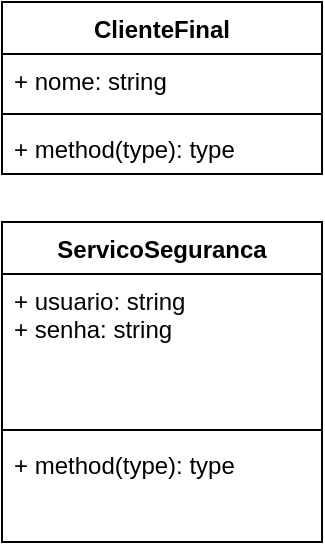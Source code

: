 <mxfile version="10.7.9" type="onedrive"><diagram id="Ir2gcveopv52SjUQmqIa" name="Page-1"><mxGraphModel dx="840" dy="423" grid="1" gridSize="10" guides="1" tooltips="1" connect="1" arrows="1" fold="1" page="1" pageScale="1" pageWidth="827" pageHeight="1169" math="0" shadow="0"><root><mxCell id="0"/><mxCell id="1" parent="0"/><mxCell id="PrLk6xdYQQSdWP0KcxFm-1" value="ClienteFinal" style="swimlane;fontStyle=1;align=center;verticalAlign=top;childLayout=stackLayout;horizontal=1;startSize=26;horizontalStack=0;resizeParent=1;resizeParentMax=0;resizeLast=0;collapsible=1;marginBottom=0;" vertex="1" parent="1"><mxGeometry x="140" y="80" width="160" height="86" as="geometry"><mxRectangle x="140" y="80" width="100" height="26" as="alternateBounds"/></mxGeometry></mxCell><mxCell id="PrLk6xdYQQSdWP0KcxFm-2" value="+ nome: string&#10;&#10;" style="text;strokeColor=none;fillColor=none;align=left;verticalAlign=top;spacingLeft=4;spacingRight=4;overflow=hidden;rotatable=0;points=[[0,0.5],[1,0.5]];portConstraint=eastwest;" vertex="1" parent="PrLk6xdYQQSdWP0KcxFm-1"><mxGeometry y="26" width="160" height="26" as="geometry"/></mxCell><mxCell id="PrLk6xdYQQSdWP0KcxFm-3" value="" style="line;strokeWidth=1;fillColor=none;align=left;verticalAlign=middle;spacingTop=-1;spacingLeft=3;spacingRight=3;rotatable=0;labelPosition=right;points=[];portConstraint=eastwest;" vertex="1" parent="PrLk6xdYQQSdWP0KcxFm-1"><mxGeometry y="52" width="160" height="8" as="geometry"/></mxCell><mxCell id="PrLk6xdYQQSdWP0KcxFm-4" value="+ method(type): type" style="text;strokeColor=none;fillColor=none;align=left;verticalAlign=top;spacingLeft=4;spacingRight=4;overflow=hidden;rotatable=0;points=[[0,0.5],[1,0.5]];portConstraint=eastwest;" vertex="1" parent="PrLk6xdYQQSdWP0KcxFm-1"><mxGeometry y="60" width="160" height="26" as="geometry"/></mxCell><mxCell id="PrLk6xdYQQSdWP0KcxFm-5" value="ServicoSeguranca" style="swimlane;fontStyle=1;align=center;verticalAlign=top;childLayout=stackLayout;horizontal=1;startSize=26;horizontalStack=0;resizeParent=1;resizeParentMax=0;resizeLast=0;collapsible=1;marginBottom=0;" vertex="1" parent="1"><mxGeometry x="140" y="190" width="160" height="160" as="geometry"/></mxCell><mxCell id="PrLk6xdYQQSdWP0KcxFm-6" value="+ usuario: string&#10;+ senha: string&#10;" style="text;strokeColor=none;fillColor=none;align=left;verticalAlign=top;spacingLeft=4;spacingRight=4;overflow=hidden;rotatable=0;points=[[0,0.5],[1,0.5]];portConstraint=eastwest;" vertex="1" parent="PrLk6xdYQQSdWP0KcxFm-5"><mxGeometry y="26" width="160" height="74" as="geometry"/></mxCell><mxCell id="PrLk6xdYQQSdWP0KcxFm-7" value="" style="line;strokeWidth=1;fillColor=none;align=left;verticalAlign=middle;spacingTop=-1;spacingLeft=3;spacingRight=3;rotatable=0;labelPosition=right;points=[];portConstraint=eastwest;" vertex="1" parent="PrLk6xdYQQSdWP0KcxFm-5"><mxGeometry y="100" width="160" height="8" as="geometry"/></mxCell><mxCell id="PrLk6xdYQQSdWP0KcxFm-8" value="+ method(type): type" style="text;strokeColor=none;fillColor=none;align=left;verticalAlign=top;spacingLeft=4;spacingRight=4;overflow=hidden;rotatable=0;points=[[0,0.5],[1,0.5]];portConstraint=eastwest;" vertex="1" parent="PrLk6xdYQQSdWP0KcxFm-5"><mxGeometry y="108" width="160" height="52" as="geometry"/></mxCell></root></mxGraphModel></diagram></mxfile>